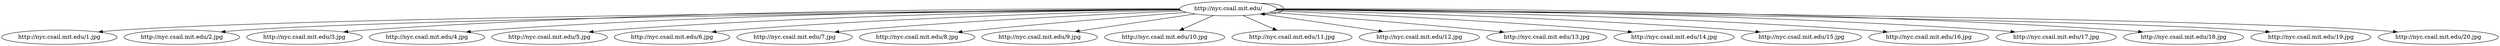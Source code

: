 strict digraph G {
ratio=compress;
"http://nyc.csail.mit.edu/" -> "http://nyc.csail.mit.edu/";
"http://nyc.csail.mit.edu/" -> "http://nyc.csail.mit.edu/1.jpg";
"http://nyc.csail.mit.edu/" -> "http://nyc.csail.mit.edu/2.jpg";
"http://nyc.csail.mit.edu/" -> "http://nyc.csail.mit.edu/3.jpg";
"http://nyc.csail.mit.edu/" -> "http://nyc.csail.mit.edu/4.jpg";
"http://nyc.csail.mit.edu/" -> "http://nyc.csail.mit.edu/5.jpg";
"http://nyc.csail.mit.edu/" -> "http://nyc.csail.mit.edu/6.jpg";
"http://nyc.csail.mit.edu/" -> "http://nyc.csail.mit.edu/7.jpg";
"http://nyc.csail.mit.edu/" -> "http://nyc.csail.mit.edu/8.jpg";
"http://nyc.csail.mit.edu/" -> "http://nyc.csail.mit.edu/9.jpg";
"http://nyc.csail.mit.edu/" -> "http://nyc.csail.mit.edu/10.jpg";
"http://nyc.csail.mit.edu/" -> "http://nyc.csail.mit.edu/11.jpg";
"http://nyc.csail.mit.edu/" -> "http://nyc.csail.mit.edu/12.jpg";
"http://nyc.csail.mit.edu/" -> "http://nyc.csail.mit.edu/13.jpg";
"http://nyc.csail.mit.edu/" -> "http://nyc.csail.mit.edu/14.jpg";
"http://nyc.csail.mit.edu/" -> "http://nyc.csail.mit.edu/15.jpg";
"http://nyc.csail.mit.edu/" -> "http://nyc.csail.mit.edu/16.jpg";
"http://nyc.csail.mit.edu/" -> "http://nyc.csail.mit.edu/17.jpg";
"http://nyc.csail.mit.edu/" -> "http://nyc.csail.mit.edu/18.jpg";
"http://nyc.csail.mit.edu/" -> "http://nyc.csail.mit.edu/19.jpg";
"http://nyc.csail.mit.edu/" -> "http://nyc.csail.mit.edu/20.jpg";
}
